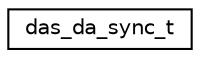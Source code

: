 digraph "Graphical Class Hierarchy"
{
  edge [fontname="Helvetica",fontsize="10",labelfontname="Helvetica",labelfontsize="10"];
  node [fontname="Helvetica",fontsize="10",shape=record];
  rankdir="LR";
  Node0 [label="das_da_sync_t",height=0.2,width=0.4,color="black", fillcolor="white", style="filled",URL="$structdas__da__sync__t.html"];
}

